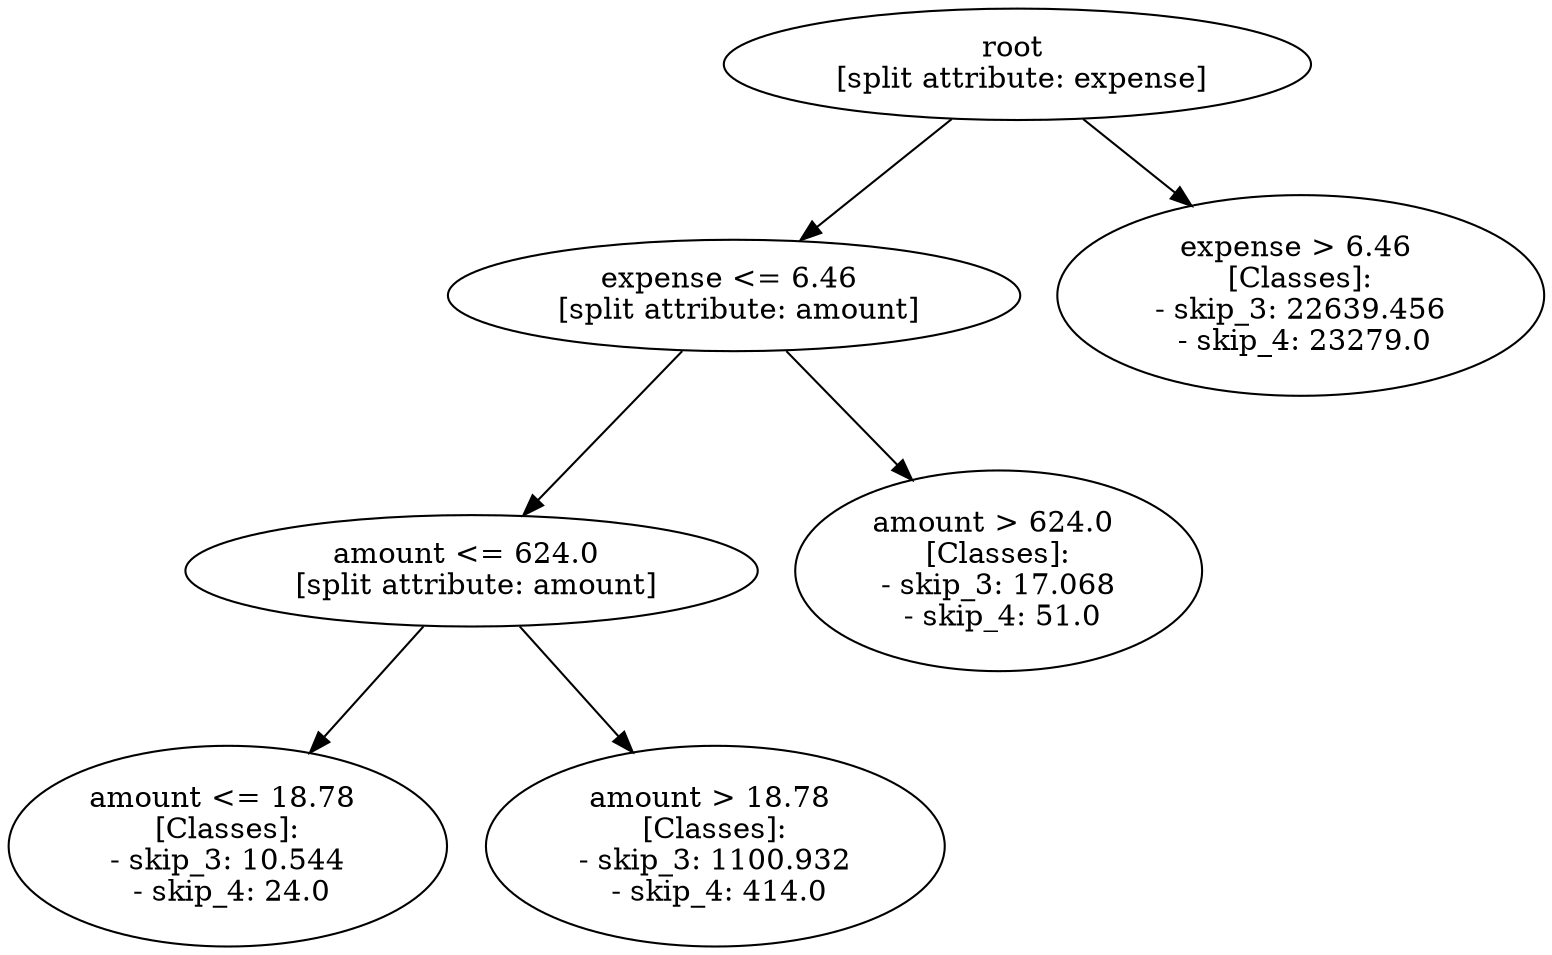 // Road_Traffic_Fine_Management_Process-p_3-9
digraph "Road_Traffic_Fine_Management_Process-p_3-9" {
	"a0ce0186-4373-46c9-9fb9-8c5d0ed5c245" [label="root 
 [split attribute: expense]"]
	"04896b5b-8cdd-48ba-9d9d-45c08cf4c2d6" [label="expense <= 6.46 
 [split attribute: amount]"]
	"a0ce0186-4373-46c9-9fb9-8c5d0ed5c245" -> "04896b5b-8cdd-48ba-9d9d-45c08cf4c2d6"
	"dbb81597-a928-421e-b03c-14c12a9bae0d" [label="amount <= 624.0 
 [split attribute: amount]"]
	"04896b5b-8cdd-48ba-9d9d-45c08cf4c2d6" -> "dbb81597-a928-421e-b03c-14c12a9bae0d"
	"679551be-278f-45ec-af0b-bfa4803236f5" [label="amount <= 18.78 
 [Classes]: 
 - skip_3: 10.544 
 - skip_4: 24.0"]
	"dbb81597-a928-421e-b03c-14c12a9bae0d" -> "679551be-278f-45ec-af0b-bfa4803236f5"
	"a4f6aac9-876d-4e8f-9c12-6b895aa1813a" [label="amount > 18.78 
 [Classes]: 
 - skip_3: 1100.932 
 - skip_4: 414.0"]
	"dbb81597-a928-421e-b03c-14c12a9bae0d" -> "a4f6aac9-876d-4e8f-9c12-6b895aa1813a"
	"3ea8c75c-dc52-4a74-9dac-d4c822db9211" [label="amount > 624.0 
 [Classes]: 
 - skip_3: 17.068 
 - skip_4: 51.0"]
	"04896b5b-8cdd-48ba-9d9d-45c08cf4c2d6" -> "3ea8c75c-dc52-4a74-9dac-d4c822db9211"
	"b5deff02-02ac-4b5d-9ad6-7483c9ab62fd" [label="expense > 6.46 
 [Classes]: 
 - skip_3: 22639.456 
 - skip_4: 23279.0"]
	"a0ce0186-4373-46c9-9fb9-8c5d0ed5c245" -> "b5deff02-02ac-4b5d-9ad6-7483c9ab62fd"
}
